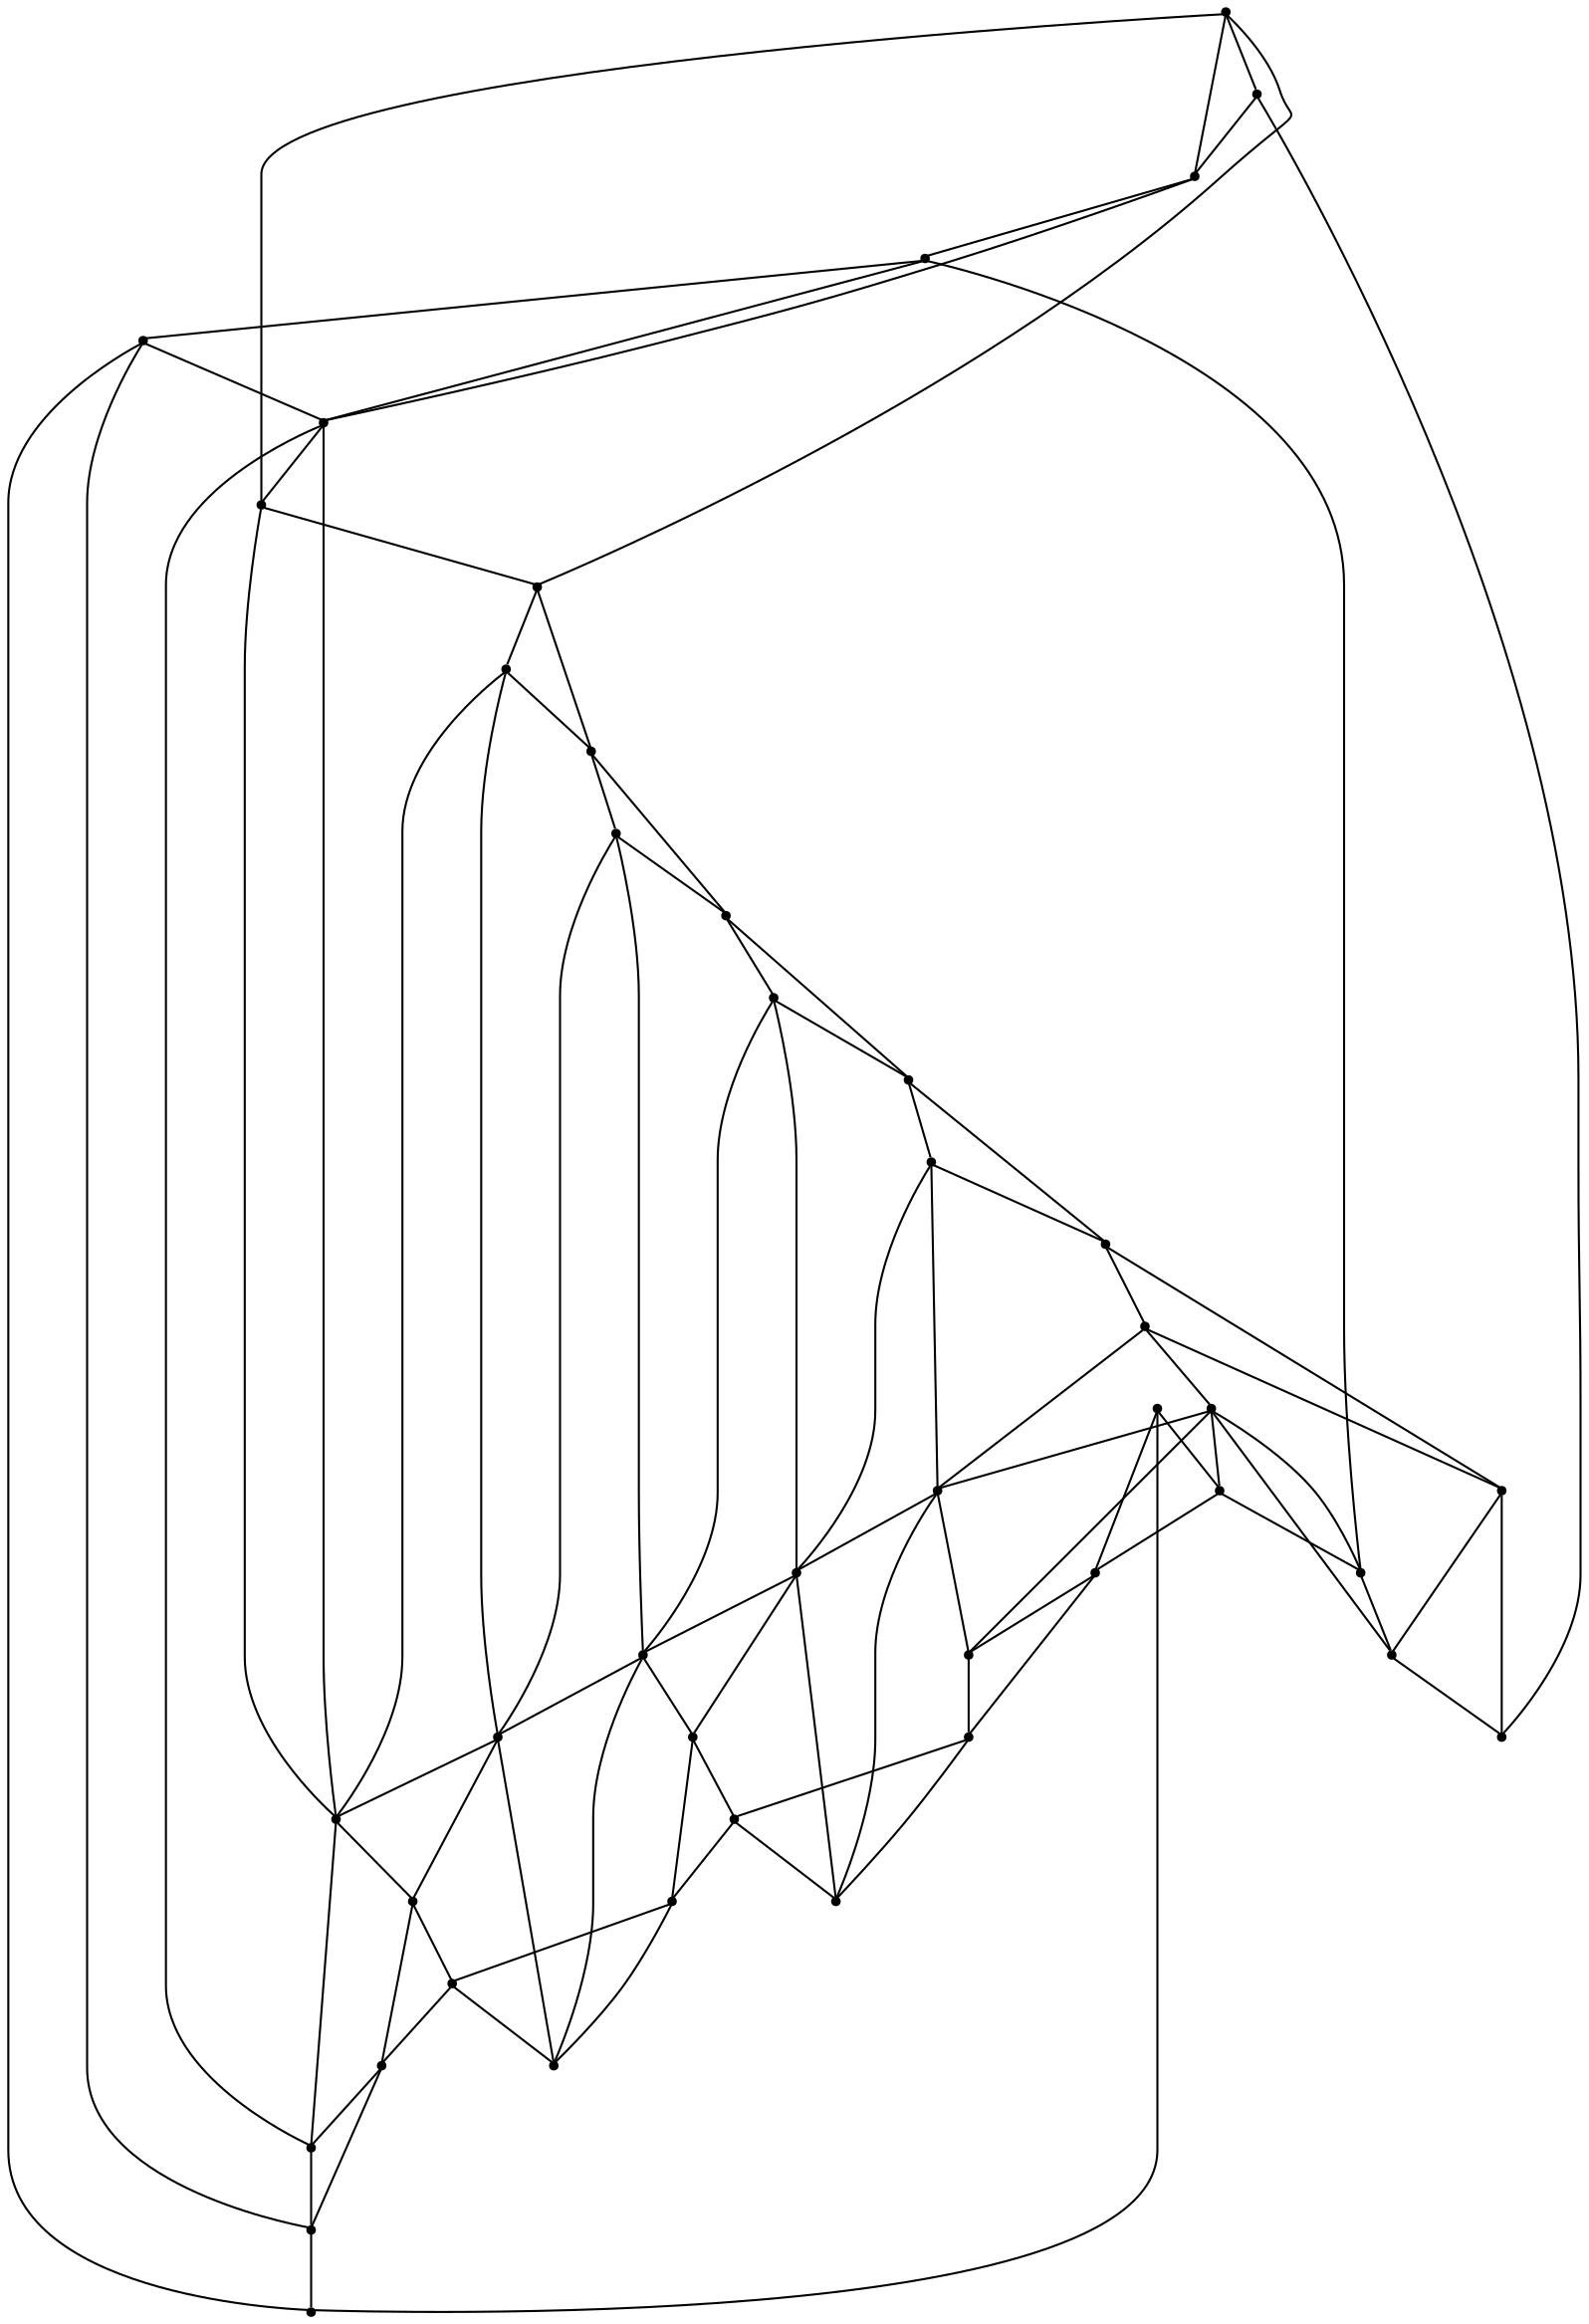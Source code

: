 graph {
  node [shape=point,comment="{\"directed\":false,\"doi\":\"10.1007/978-3-030-35802-0_6\",\"figure\":\"1 (2)\"}"]

  v0 [pos="732.9740094671381,400.67239722432737"]
  v1 [pos="746.0230204571337,335.08146209114034"]
  v2 [pos="695.8180888263169,456.28254510132035"]
  v3 [pos="640.2175845712063,493.435832495181"]
  v4 [pos="574.6175790736386,506.48167904501565"]
  v5 [pos="796.3132877445012,426.90327571595526"]
  v6 [pos="814.5839093450733,335.0814620911402"]
  v7 [pos="744.2987569228372,504.7564192404935"]
  v8 [pos="666.4530529160515,556.7744616831347"]
  v9 [pos="574.6175790736386,575.0416163956156"]
  v10 [pos="859.6566992690146,453.14055271369523"]
  v11 [pos="883.1459110303227,335.08146209114034"]
  v12 [pos="792.7773583957827,553.2343629885231"]
  v13 [pos="692.686391048904,620.115077984788"]
  v14 [pos="574.6175790736386,643.6028493443475"]
  v15 [pos="403.2152932653718,335.0814620911402"]
  v16 [pos="509.03006075159635,493.435832495181"]
  v17 [pos="453.4149470575197,456.28254510132035"]
  v18 [pos="416.2611089373782,400.6764668331838"]
  v19 [pos="334.65435668611894,335.0814620911402"]
  v20 [pos="482.7946400980644,556.7744616831347"]
  v21 [pos="404.9405424201425,504.7604888493499"]
  v22 [pos="352.92186245422397,426.9116692842215"]
  v23 [pos="266.0955344217545,335.0814620911402"]
  v24 [pos="456.557105129644,620.1191475936442"]
  v25 [pos="356.46200453561494,553.2405150925363"]
  v26 [pos="289.58050165618135,453.14869193140794"]
  v27 [pos="843.5916578333986,388.5810488173031"]
  v28 [pos="802.6455813499025,487.43718135025074"]
  v29 [pos="745.6396299897286,449.348185960721"]
  v30 [pos="776.3497358024531,375.2060567543049"]
  v31 [pos="726.9824702950752,563.1024014134151"]
  v32 [pos="688.889971747086,506.09811841030836"]
  v33 [pos="628.1177578921875,604.0521251691063"]
  v34 [pos="614.7427290846547,536.8068781389193"]
  v35 [pos="534.49450363475,536.8112020983291"]
  v36 [pos="521.1215732450013,604.0564491285161"]
  v37 [pos="460.3493911843115,506.10244236971823"]
  v38 [pos="422.2599925716851,563.1067253728249"]
  v39 [pos="403.59866783567253,449.3535511677094"]
  v40 [pos="372.8896271289444,375.2101263631612"]
  v41 [pos="346.59374978728613,487.4476574136739"]
  v42 [pos="305.64765740668577,388.5851184261594"]

  v0 -- v1 [id="-1",pos="732.9740094671381,400.67239722432737 741.3970432566007,380.4809949954956 746.0230045600292,358.31976499729694 746.0230204571337,335.08146209114034"]
  v23 -- v42 [id="-2",pos="266.0955344217545,335.0814620911402 305.64765740668577,388.5851184261594 305.64765740668577,388.5851184261594 305.64765740668577,388.5851184261594"]
  v26 -- v41 [id="-3",pos="289.58050165618135,453.14869193140794 346.59374978728613,487.4476574136739 346.59374978728613,487.4476574136739 346.59374978728613,487.4476574136739"]
  v42 -- v19 [id="-4",pos="305.64765740668577,388.5851184261594 334.65435668611894,335.0814620911402 334.65435668611894,335.0814620911402 334.65435668611894,335.0814620911402"]
  v42 -- v26 [id="-5",pos="305.64765740668577,388.5851184261594 289.58050165618135,453.14869193140794 289.58050165618135,453.14869193140794 289.58050165618135,453.14869193140794"]
  v19 -- v40 [id="-6",pos="334.65435668611894,335.0814620911402 372.8896271289444,375.2101263631612 372.8896271289444,375.2101263631612 372.8896271289444,375.2101263631612"]
  v41 -- v22 [id="-7",pos="346.59374978728613,487.4476574136739 352.92186245422397,426.9116692842215 352.92186245422397,426.9116692842215 352.92186245422397,426.9116692842215"]
  v41 -- v25 [id="-8",pos="346.59374978728613,487.4476574136739 356.46200453561494,553.2405150925363 356.46200453561494,553.2405150925363 356.46200453561494,553.2405150925363"]
  v22 -- v40 [id="-9",pos="352.92186245422397,426.9116692842215 372.8896271289444,375.2101263631612 372.8896271289444,375.2101263631612 372.8896271289444,375.2101263631612"]
  v22 -- v42 [id="-10",pos="352.92186245422397,426.9116692842215 305.64765740668577,388.5851184261594 305.64765740668577,388.5851184261594 305.64765740668577,388.5851184261594"]
  v25 -- v38 [id="-11",pos="356.46200453561494,553.2405150925363 422.2599925716851,563.1067253728249 422.2599925716851,563.1067253728249 422.2599925716851,563.1067253728249"]
  v40 -- v15 [id="-12",pos="372.8896271289444,375.2101263631612 403.2152932653718,335.0814620911402 403.2152932653718,335.0814620911402 403.2152932653718,335.0814620911402"]
  v39 -- v22 [id="-13",pos="403.59866783567253,449.3535511677094 352.92186245422397,426.9116692842215 352.92186245422397,426.9116692842215 352.92186245422397,426.9116692842215"]
  v39 -- v18 [id="-14",pos="403.59866783567253,449.3535511677094 416.2611089373782,400.6764668331838 416.2611089373782,400.6764668331838 416.2611089373782,400.6764668331838"]
  v21 -- v41 [id="-15",pos="404.9405424201425,504.7604888493499 346.59374978728613,487.4476574136739 346.59374978728613,487.4476574136739 346.59374978728613,487.4476574136739"]
  v21 -- v39 [id="-16",pos="404.9405424201425,504.7604888493499 403.59866783567253,449.3535511677094 403.59866783567253,449.3535511677094 403.59866783567253,449.3535511677094"]
  v18 -- v40 [id="-17",pos="416.2611089373782,400.6764668331838 372.8896271289444,375.2101263631612 372.8896271289444,375.2101263631612 372.8896271289444,375.2101263631612"]
  v38 -- v21 [id="-18",pos="422.2599925716851,563.1067253728249 404.9405424201425,504.7604888493499 404.9405424201425,504.7604888493499 404.9405424201425,504.7604888493499"]
  v17 -- v39 [id="-19",pos="453.4149470575197,456.28254510132035 403.59866783567253,449.3535511677094 403.59866783567253,449.3535511677094 403.59866783567253,449.3535511677094"]
  v24 -- v38 [id="-20",pos="456.557105129644,620.1191475936442 422.2599925716851,563.1067253728249 422.2599925716851,563.1067253728249 422.2599925716851,563.1067253728249"]
  v37 -- v17 [id="-21",pos="460.3493911843115,506.10244236971823 453.4149470575197,456.28254510132035 453.4149470575197,456.28254510132035 453.4149470575197,456.28254510132035"]
  v37 -- v21 [id="-22",pos="460.3493911843115,506.10244236971823 404.9405424201425,504.7604888493499 404.9405424201425,504.7604888493499 404.9405424201425,504.7604888493499"]
  v20 -- v37 [id="-23",pos="482.7946400980644,556.7744616831347 460.3493911843115,506.10244236971823 460.3493911843115,506.10244236971823 460.3493911843115,506.10244236971823"]
  v20 -- v38 [id="-24",pos="482.7946400980644,556.7744616831347 422.2599925716851,563.1067253728249 422.2599925716851,563.1067253728249 422.2599925716851,563.1067253728249"]
  v16 -- v37 [id="-25",pos="509.03006075159635,493.435832495181 460.3493911843115,506.10244236971823 460.3493911843115,506.10244236971823 460.3493911843115,506.10244236971823"]
  v36 -- v24 [id="-26",pos="521.1215732450013,604.0564491285161 456.557105129644,620.1191475936442 456.557105129644,620.1191475936442 456.557105129644,620.1191475936442"]
  v36 -- v20 [id="-27",pos="521.1215732450013,604.0564491285161 482.7946400980644,556.7744616831347 482.7946400980644,556.7744616831347 482.7946400980644,556.7744616831347"]
  v36 -- v14 [id="-28",pos="521.1215732450013,604.0564491285161 574.6175790736386,643.6028493443475 574.6175790736386,643.6028493443475 574.6175790736386,643.6028493443475"]
  v35 -- v16 [id="-29",pos="534.49450363475,536.8112020983291 509.03006075159635,493.435832495181 509.03006075159635,493.435832495181 509.03006075159635,493.435832495181"]
  v35 -- v20 [id="-30",pos="534.49450363475,536.8112020983291 482.7946400980644,556.7744616831347 482.7946400980644,556.7744616831347 482.7946400980644,556.7744616831347"]
  v14 -- v33 [id="-31",pos="574.6175790736386,643.6028493443475 628.1177578921875,604.0521251691063 628.1177578921875,604.0521251691063 628.1177578921875,604.0521251691063"]
  v9 -- v36 [id="-32",pos="574.6175790736386,575.0416163956156 521.1215732450013,604.0564491285161 521.1215732450013,604.0564491285161 521.1215732450013,604.0564491285161"]
  v9 -- v35 [id="-33",pos="574.6175790736386,575.0416163956156 534.49450363475,536.8112020983291 534.49450363475,536.8112020983291 534.49450363475,536.8112020983291"]
  v4 -- v35 [id="-34",pos="574.6175790736386,506.48167904501565 534.49450363475,536.8112020983291 534.49450363475,536.8112020983291 534.49450363475,536.8112020983291"]
  v34 -- v9 [id="-35",pos="614.7427290846547,536.8068781389193 574.6175790736386,575.0416163956156 574.6175790736386,575.0416163956156 574.6175790736386,575.0416163956156"]
  v34 -- v4 [id="-36",pos="614.7427290846547,536.8068781389193 574.6175790736386,506.48167904501565 574.6175790736386,506.48167904501565 574.6175790736386,506.48167904501565"]
  v33 -- v9 [id="-37",pos="628.1177578921875,604.0521251691063 574.6175790736386,575.0416163956156 574.6175790736386,575.0416163956156 574.6175790736386,575.0416163956156"]
  v3 -- v34 [id="-38",pos="640.2175845712063,493.435832495181 614.7427290846547,536.8068781389193 614.7427290846547,536.8068781389193 614.7427290846547,536.8068781389193"]
  v8 -- v34 [id="-39",pos="666.4530529160515,556.7744616831347 614.7427290846547,536.8068781389193 614.7427290846547,536.8068781389193 614.7427290846547,536.8068781389193"]
  v8 -- v33 [id="-40",pos="666.4530529160515,556.7744616831347 628.1177578921875,604.0521251691063 628.1177578921875,604.0521251691063 628.1177578921875,604.0521251691063"]
  v32 -- v7 [id="-41",pos="688.889971747086,506.09811841030836 744.2987569228372,504.7564192404935 744.2987569228372,504.7564192404935 744.2987569228372,504.7564192404935"]
  v32 -- v3 [id="-42",pos="688.889971747086,506.09811841030836 640.2175845712063,493.435832495181 640.2175845712063,493.435832495181 640.2175845712063,493.435832495181"]
  v32 -- v8 [id="-43",pos="688.889971747086,506.09811841030836 666.4530529160515,556.7744616831347 666.4530529160515,556.7744616831347 666.4530529160515,556.7744616831347"]
  v13 -- v33 [id="-44",pos="692.686391048904,620.115077984788 628.1177578921875,604.0521251691063 628.1177578921875,604.0521251691063 628.1177578921875,604.0521251691063"]
  v2 -- v32 [id="-45",pos="695.8180888263169,456.28254510132035 688.889971747086,506.09811841030836 688.889971747086,506.09811841030836 688.889971747086,506.09811841030836"]
  v31 -- v12 [id="-46",pos="726.9824702950752,563.1024014134151 792.7773583957827,553.2343629885231 792.7773583957827,553.2343629885231 792.7773583957827,553.2343629885231"]
  v31 -- v8 [id="-47",pos="726.9824702950752,563.1024014134151 666.4530529160515,556.7744616831347 666.4530529160515,556.7744616831347 666.4530529160515,556.7744616831347"]
  v31 -- v13 [id="-48",pos="726.9824702950752,563.1024014134151 692.686391048904,620.115077984788 692.686391048904,620.115077984788 692.686391048904,620.115077984788"]
  v0 -- v29 [id="-49",pos="732.9740094671381,400.67239722432737 745.6396299897286,449.348185960721 745.6396299897286,449.348185960721 745.6396299897286,449.348185960721"]
  v7 -- v31 [id="-50",pos="744.2987569228372,504.7564192404935 726.9824702950752,563.1024014134151 726.9824702950752,563.1024014134151 726.9824702950752,563.1024014134151"]
  v7 -- v29 [id="-51",pos="744.2987569228372,504.7564192404935 745.6396299897286,449.348185960721 745.6396299897286,449.348185960721 745.6396299897286,449.348185960721"]
  v29 -- v2 [id="-52",pos="745.6396299897286,449.348185960721 695.8180888263169,456.28254510132035 695.8180888263169,456.28254510132035 695.8180888263169,456.28254510132035"]
  v1 -- v30 [id="-53",pos="746.0230204571337,335.08146209114034 776.3497358024531,375.2060567543049 776.3497358024531,375.2060567543049 776.3497358024531,375.2060567543049"]
  v30 -- v6 [id="-54",pos="776.3497358024531,375.2060567543049 814.5839093450733,335.0814620911402 814.5839093450733,335.0814620911402 814.5839093450733,335.0814620911402"]
  v30 -- v5 [id="-55",pos="776.3497358024531,375.2060567543049 796.3132877445012,426.90327571595526 796.3132877445012,426.90327571595526 796.3132877445012,426.90327571595526"]
  v30 -- v0 [id="-56",pos="776.3497358024531,375.2060567543049 732.9740094671381,400.67239722432737 732.9740094671381,400.67239722432737 732.9740094671381,400.67239722432737"]
  v12 -- v28 [id="-57",pos="792.7773583957827,553.2343629885231 802.6455813499025,487.43718135025074 802.6455813499025,487.43718135025074 802.6455813499025,487.43718135025074"]
  v5 -- v29 [id="-58",pos="796.3132877445012,426.90327571595526 745.6396299897286,449.348185960721 745.6396299897286,449.348185960721 745.6396299897286,449.348185960721"]
  v5 -- v28 [id="-59",pos="796.3132877445012,426.90327571595526 802.6455813499025,487.43718135025074 802.6455813499025,487.43718135025074 802.6455813499025,487.43718135025074"]
  v28 -- v7 [id="-60",pos="802.6455813499025,487.43718135025074 744.2987569228372,504.7564192404935 744.2987569228372,504.7564192404935 744.2987569228372,504.7564192404935"]
  v28 -- v10 [id="-61",pos="802.6455813499025,487.43718135025074 859.6566992690146,453.14055271369523 859.6566992690146,453.14055271369523 859.6566992690146,453.14055271369523"]
  v6 -- v27 [id="-62",pos="814.5839093450733,335.0814620911402 843.5916578333986,388.5810488173031 843.5916578333986,388.5810488173031 843.5916578333986,388.5810488173031"]
  v27 -- v11 [id="-63",pos="843.5916578333986,388.5810488173031 883.1459110303227,335.08146209114034 883.1459110303227,335.08146209114034 883.1459110303227,335.08146209114034"]
  v27 -- v5 [id="-64",pos="843.5916578333986,388.5810488173031 796.3132877445012,426.90327571595526 796.3132877445012,426.90327571595526 796.3132877445012,426.90327571595526"]
  v10 -- v27 [id="-65",pos="859.6566992690146,453.14055271369523 843.5916578333986,388.5810488173031 843.5916578333986,388.5810488173031 843.5916578333986,388.5810488173031"]
  v23 -- v26 [id="-67",pos="266.0955344217545,335.0814620911402 266.0965597849899,376.91703218893076 274.42345761547466,416.8071580406721 289.58050165618135,453.14869193140794"]
  v26 -- v25 [id="-68",pos="289.58050165618135,453.14869193140794 305.14727348240973,490.8908236347067 328.04614272596893,524.8236210781067 356.46200453561494,553.2405150925363"]
  v25 -- v24 [id="-69",pos="356.46200453561494,553.2405150925363 384.8798260691961,581.6564596774535 418.8152018706163,604.5559391466991 456.557105129644,620.1191475936442"]
  v24 -- v14 [id="-70",pos="456.557105129644,620.1191475936442 492.9002347012566,635.2772124692459 532.788154374779,643.6028493443475 574.6175790736386,643.6028493443475"]
  v23 -- v11 [id="-71",pos="266.0955344217545,335.0814620911402 266.0965597849899,266.52243086438716 883.1448777185351,266.51823408025405 883.1459110303227,335.08146209114034"]
  v19 -- v22 [id="-72",pos="334.65435668611894,335.0814620911402 334.6543380580349,367.62070152221645 341.13187275518544,398.6463154434862 352.92186245422397,426.9116692842215"]
  v22 -- v21 [id="-73",pos="352.92186245422397,426.9116692842215 365.0299872015756,456.26603438010295 382.8407862074142,482.6574212961276 404.9405424201425,504.7604888493499"]
  v21 -- v20 [id="-74",pos="404.9405424201425,504.7604888493499 427.0455176338378,526.8595708935529 453.4399835133787,544.6698001011771 482.7946400980644,556.7744616831347"]
  v20 -- v9 [id="-75",pos="482.7946400980644,556.7744616831347 511.06154231871926,568.5633768542696 542.0850706996503,575.0386198281569 574.6175790736386,575.0416163956156"]
  v19 -- v6 [id="-76",pos="334.65435668611894,335.0814620911402 334.65331542577917,289.3757009228282 814.5839093450733,289.3715041386952 814.5839093450733,335.0814620911402"]
  v15 -- v18 [id="-77",pos="403.2152932653718,335.0814620911402 403.21841704639127,358.32401807802273 407.8444069753041,380.48530535487566 416.2611089373782,400.6764668331838"]
  v18 -- v17 [id="-78",pos="416.2611089373782,400.6764668331838 424.91260104675723,421.6418062219915 437.63322964956427,440.49238410395037 453.4149470575197,456.28254510132035"]
  v17 -- v16 [id="-79",pos="453.4149470575197,456.28254510132035 469.2069809139963,472.06645786889095 488.0611181013628,484.78893925712794 509.03006075159635,493.435832495181"]
  v16 -- v4 [id="-80",pos="509.03006075159635,493.435832495181 529.2207654298024,501.8551769457778 551.3804972337973,506.4795538173954 574.6175790736386,506.48167904501565"]
  v15 -- v1 [id="-81",pos="403.2152932653718,335.0814620911402 403.21841704639127,312.229098156546 746.0188713128789,312.23749172481223 746.0230204571337,335.08146209114034"]
  v14 -- v13 [id="-82",pos="574.6175790736386,643.6028493443475 616.4561722690078,643.6028493443475 656.3465332562007,635.2760338848133 692.686391048904,620.115077984788"]
  v13 -- v12 [id="-83",pos="692.686391048904,620.115077984788 730.4307618450355,604.5524107704621 764.3636929147932,581.6533441906124 792.7773583957827,553.2343629885231"]
  v12 -- v10 [id="-84",pos="792.7773583957827,553.2343629885231 821.1965410389139,524.8191563166768 844.0957750913653,490.88335205019183 859.6566992690146,453.14055271369523"]
  v10 -- v11 [id="-85",pos="859.6566992690146,453.14055271369523 874.8156872730434,416.7992334087496 883.140680882967,376.9128767432394 883.1459110303227,335.08146209114034"]
  v9 -- v8 [id="-86",pos="574.6175790736386,575.0416163956156 607.1595482387457,575.0386198281569 638.1860301260608,568.5618339411458 666.4530529160515,556.7744616831347"]
  v8 -- v7 [id="-87",pos="666.4530529160515,556.7744616831347 695.8061279213234,544.6654477430656 722.1973224877811,526.8561790549336 744.2987569228372,504.7564192404935"]
  v7 -- v5 [id="-88",pos="744.2987569228372,504.7564192404935 766.4009980426868,482.6537702752355 784.2124796949787,456.25963084626187 796.3132877445012,426.90327571595526"]
  v5 -- v6 [id="-89",pos="796.3132877445012,426.90327571595526 808.1080358558823,398.6381306934097 814.5839093450733,367.6142825274345 814.5839093450733,335.0814620911402"]
  v4 -- v3 [id="-90",pos="574.6175790736386,506.48167904501565 597.8636100685569,506.478523508461 620.0257225273479,501.8523231510328 640.2175845712063,493.435832495181"]
  v3 -- v2 [id="-91",pos="640.2175845712063,493.435832495181 661.1815397957196,484.78437170951497 680.0309433298062,472.0648785200575 695.8180888263169,456.28254510132035"]
  v2 -- v0 [id="-92",pos="695.8180888263169,456.28254510132035 711.6047083767174,440.49366347187356 724.3276915983653,421.64056330223775 732.9740094671381,400.67239722432737"]
}